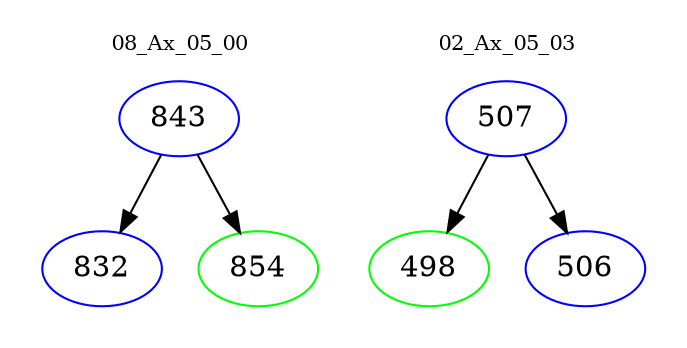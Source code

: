 digraph{
subgraph cluster_0 {
color = white
label = "08_Ax_05_00";
fontsize=10;
T0_843 [label="843", color="blue"]
T0_843 -> T0_832 [color="black"]
T0_832 [label="832", color="blue"]
T0_843 -> T0_854 [color="black"]
T0_854 [label="854", color="green"]
}
subgraph cluster_1 {
color = white
label = "02_Ax_05_03";
fontsize=10;
T1_507 [label="507", color="blue"]
T1_507 -> T1_498 [color="black"]
T1_498 [label="498", color="green"]
T1_507 -> T1_506 [color="black"]
T1_506 [label="506", color="blue"]
}
}
